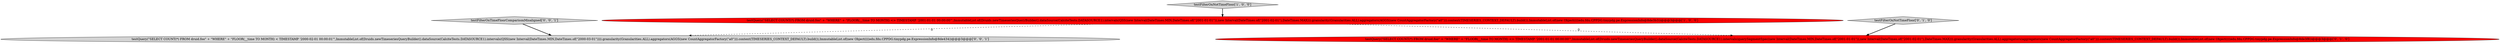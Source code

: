 digraph {
4 [style = filled, label = "testQuery(\"SELECT COUNT(*) FROM druid.foo\" + \"WHERE\" + \"FLOOR(__time TO MONTH) < TIMESTAMP '2000-02-01 00:00:01'\",ImmutableList.of(Druids.newTimeseriesQueryBuilder().dataSource(CalciteTests.DATASOURCE1).intervals(QSS(new Interval(DateTimes.MIN,DateTimes.of(\"2000-03-01\")))).granularity(Granularities.ALL).aggregators(AGGS(new CountAggregatorFactory(\"a0\"))).context(TIMESERIES_CONTEXT_DEFAULT).build()),ImmutableList.of(new Object((((edu.fdu.CPPDG.tinypdg.pe.ExpressionInfo@8de434))@@@3@@@['0', '0', '1']", fillcolor = lightgray, shape = ellipse image = "AAA0AAABBB3BBB"];
2 [style = filled, label = "testFilterOnNotTimeFloor['0', '1', '0']", fillcolor = lightgray, shape = diamond image = "AAA0AAABBB2BBB"];
0 [style = filled, label = "testFilterOnNotTimeFloor['1', '0', '0']", fillcolor = lightgray, shape = diamond image = "AAA0AAABBB1BBB"];
5 [style = filled, label = "testFilterOnTimeFloorComparisonMisaligned['0', '0', '1']", fillcolor = lightgray, shape = diamond image = "AAA0AAABBB3BBB"];
3 [style = filled, label = "testQuery(\"SELECT COUNT(*) FROM druid.foo\" + \"WHERE\" + \"FLOOR(__time TO MONTH) <> TIMESTAMP '2001-01-01 00:00:00'\",ImmutableList.of(Druids.newTimeseriesQueryBuilder().dataSource(CalciteTests.DATASOURCE1).intervals(querySegmentSpec(new Interval(DateTimes.MIN,DateTimes.of(\"2001-01-01\")),new Interval(DateTimes.of(\"2001-02-01\"),DateTimes.MAX))).granularity(Granularities.ALL).aggregators(aggregators(new CountAggregatorFactory(\"a0\"))).context(TIMESERIES_CONTEXT_DEFAULT).build()),ImmutableList.of(new Object((((edu.fdu.CPPDG.tinypdg.pe.ExpressionInfo@8de3f8))@@@3@@@['0', '1', '0']", fillcolor = red, shape = ellipse image = "AAA1AAABBB2BBB"];
1 [style = filled, label = "testQuery(\"SELECT COUNT(*) FROM druid.foo\" + \"WHERE\" + \"FLOOR(__time TO MONTH) <> TIMESTAMP '2001-01-01 00:00:00'\",ImmutableList.of(Druids.newTimeseriesQueryBuilder().dataSource(CalciteTests.DATASOURCE1).intervals(QSS(new Interval(DateTimes.MIN,DateTimes.of(\"2001-01-01\")),new Interval(DateTimes.of(\"2001-02-01\"),DateTimes.MAX))).granularity(Granularities.ALL).aggregators(AGGS(new CountAggregatorFactory(\"a0\"))).context(TIMESERIES_CONTEXT_DEFAULT).build()),ImmutableList.of(new Object((((edu.fdu.CPPDG.tinypdg.pe.ExpressionInfo@8de3b3))@@@3@@@['1', '0', '0']", fillcolor = red, shape = ellipse image = "AAA1AAABBB1BBB"];
1->4 [style = dashed, label="0"];
1->3 [style = dashed, label="0"];
0->1 [style = bold, label=""];
5->4 [style = bold, label=""];
2->3 [style = bold, label=""];
}
